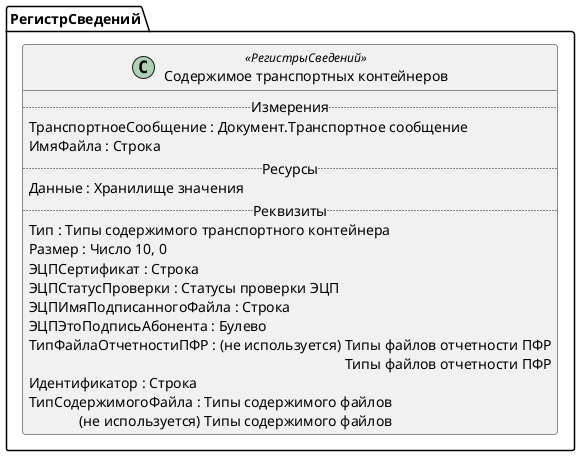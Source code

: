 ﻿@startuml СодержимоеТранспортныхКонтейнеров
'!include templates.wsd
'..\include templates.wsd
class РегистрСведений.СодержимоеТранспортныхКонтейнеров as "Содержимое транспортных контейнеров" <<РегистрыСведений>>
{
..Измерения..
ТранспортноеСообщение : Документ.Транспортное сообщение
ИмяФайла : Строка
..Ресурсы..
Данные : Хранилище значения
..Реквизиты..
Тип : Типы содержимого транспортного контейнера
Размер : Число 10, 0
ЭЦПСертификат : Строка
ЭЦПСтатусПроверки : Статусы проверки ЭЦП
ЭЦПИмяПодписанногоФайла : Строка
ЭЦПЭтоПодписьАбонента : Булево
ТипФайлаОтчетностиПФР : (не используется) Типы файлов отчетности ПФР\rТипы файлов отчетности ПФР
Идентификатор : Строка
ТипСодержимогоФайла : Типы содержимого файлов\r(не используется) Типы содержимого файлов
}
@enduml
